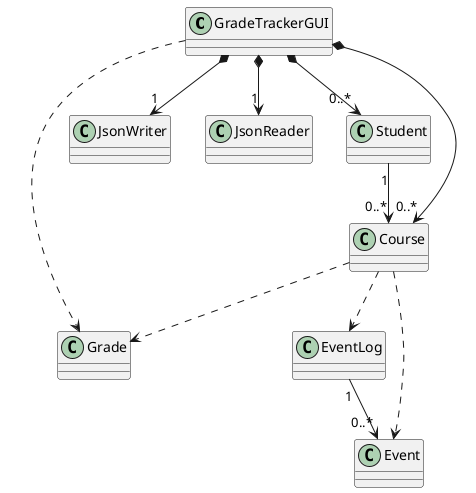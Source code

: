 @startuml

class GradeTrackerGUI {
}

class Grade {
}

class JsonWriter {
}

class JsonReader {
}

class Student {
}

class Course {
}

class EventLog {
}

class Event {
}

GradeTrackerGUI *--> "0..*" Student
GradeTrackerGUI *--> "0..*" Course
GradeTrackerGUI *--> "1" JsonWriter
GradeTrackerGUI *--> "1" JsonReader
GradeTrackerGUI ..> Grade

Student "1" --> "0..*" Course

Course ..> EventLog
Course ..> Event
Course ..> Grade

EventLog "1" --> "0..*" Event

@enduml